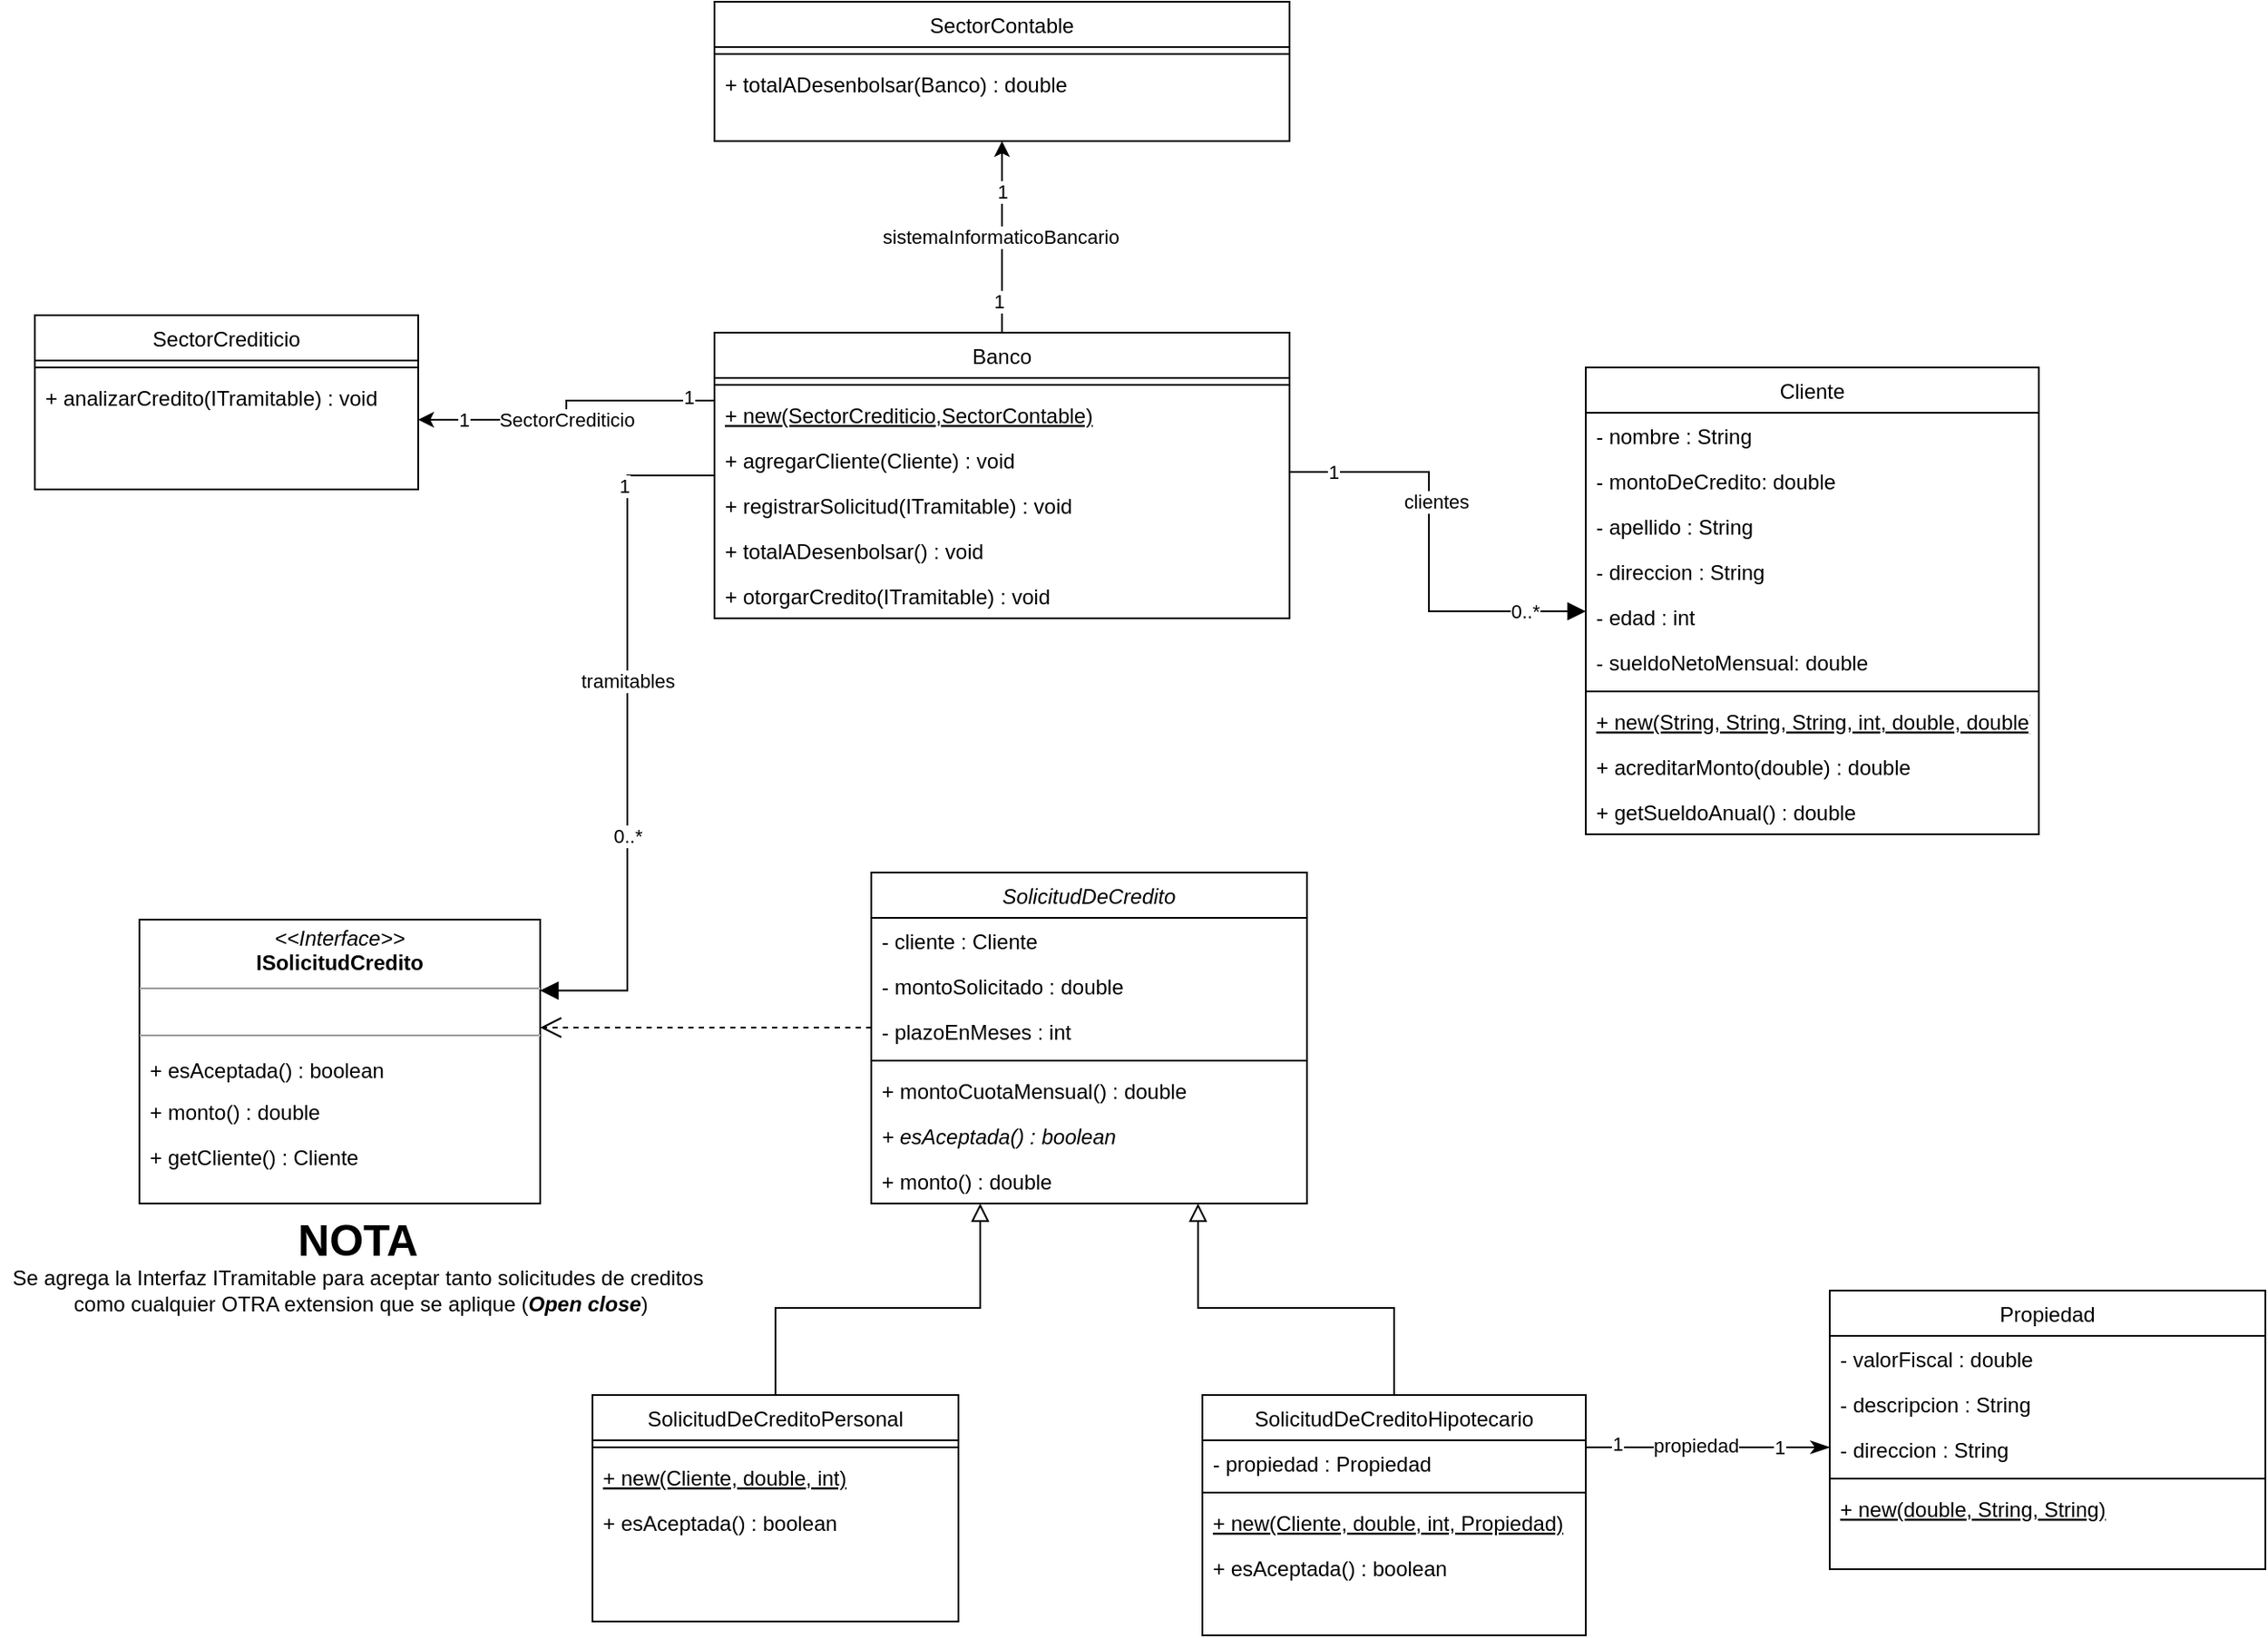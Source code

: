 <mxfile version="15.4.1" type="device"><diagram id="C5RBs43oDa-KdzZeNtuy" name="Page-1"><mxGraphModel dx="2377" dy="1878" grid="1" gridSize="10" guides="1" tooltips="1" connect="1" arrows="1" fold="1" page="1" pageScale="1" pageWidth="827" pageHeight="1169" math="0" shadow="0"><root><mxCell id="WIyWlLk6GJQsqaUBKTNV-0"/><mxCell id="WIyWlLk6GJQsqaUBKTNV-1" parent="WIyWlLk6GJQsqaUBKTNV-0"/><mxCell id="RhfNPWM5SGj-S-4atbtt-29" style="edgeStyle=orthogonalEdgeStyle;rounded=0;orthogonalLoop=1;jettySize=auto;html=1;entryX=1;entryY=0.25;entryDx=0;entryDy=0;endArrow=block;endFill=1;endSize=8;" parent="WIyWlLk6GJQsqaUBKTNV-1" source="zkfFHV4jXpPFQw0GAbJ--0" target="w6gNnjn__8g3kRJTHHwn-29" edge="1"><mxGeometry relative="1" as="geometry"/></mxCell><mxCell id="RhfNPWM5SGj-S-4atbtt-30" value="1" style="edgeLabel;html=1;align=center;verticalAlign=middle;resizable=0;points=[];" parent="RhfNPWM5SGj-S-4atbtt-29" vertex="1" connectable="0"><mxGeometry x="-0.716" y="-2" relative="1" as="geometry"><mxPoint as="offset"/></mxGeometry></mxCell><mxCell id="RhfNPWM5SGj-S-4atbtt-31" value="tramitables" style="edgeLabel;html=1;align=center;verticalAlign=middle;resizable=0;points=[];" parent="RhfNPWM5SGj-S-4atbtt-29" vertex="1" connectable="0"><mxGeometry x="-0.243" y="2" relative="1" as="geometry"><mxPoint x="-2" y="18" as="offset"/></mxGeometry></mxCell><mxCell id="RhfNPWM5SGj-S-4atbtt-32" value="0..*" style="edgeLabel;html=1;align=center;verticalAlign=middle;resizable=0;points=[];" parent="RhfNPWM5SGj-S-4atbtt-29" vertex="1" connectable="0"><mxGeometry x="0.209" relative="1" as="geometry"><mxPoint y="17" as="offset"/></mxGeometry></mxCell><mxCell id="RhfNPWM5SGj-S-4atbtt-63" style="edgeStyle=orthogonalEdgeStyle;rounded=0;orthogonalLoop=1;jettySize=auto;html=1;endArrow=block;endFill=1;endSize=8;" parent="WIyWlLk6GJQsqaUBKTNV-1" source="zkfFHV4jXpPFQw0GAbJ--0" target="RhfNPWM5SGj-S-4atbtt-8" edge="1"><mxGeometry relative="1" as="geometry"><Array as="points"><mxPoint x="400" y="160"/><mxPoint x="400" y="240"/></Array></mxGeometry></mxCell><mxCell id="RhfNPWM5SGj-S-4atbtt-64" value="1" style="edgeLabel;html=1;align=center;verticalAlign=middle;resizable=0;points=[];" parent="RhfNPWM5SGj-S-4atbtt-63" vertex="1" connectable="0"><mxGeometry x="-0.763" relative="1" as="geometry"><mxPoint x="-5" as="offset"/></mxGeometry></mxCell><mxCell id="RhfNPWM5SGj-S-4atbtt-65" value="clientes" style="edgeLabel;html=1;align=center;verticalAlign=middle;resizable=0;points=[];" parent="RhfNPWM5SGj-S-4atbtt-63" vertex="1" connectable="0"><mxGeometry x="-0.223" y="1" relative="1" as="geometry"><mxPoint x="3" as="offset"/></mxGeometry></mxCell><mxCell id="RhfNPWM5SGj-S-4atbtt-66" value="0..*" style="edgeLabel;html=1;align=center;verticalAlign=middle;resizable=0;points=[];" parent="RhfNPWM5SGj-S-4atbtt-63" vertex="1" connectable="0"><mxGeometry x="0.721" relative="1" as="geometry"><mxPoint as="offset"/></mxGeometry></mxCell><mxCell id="3gVs_pwat6JWs2JmRwic-6" style="edgeStyle=orthogonalEdgeStyle;rounded=0;orthogonalLoop=1;jettySize=auto;html=1;entryX=0.5;entryY=1;entryDx=0;entryDy=0;" parent="WIyWlLk6GJQsqaUBKTNV-1" source="zkfFHV4jXpPFQw0GAbJ--0" target="w6gNnjn__8g3kRJTHHwn-0" edge="1"><mxGeometry relative="1" as="geometry"/></mxCell><mxCell id="3gVs_pwat6JWs2JmRwic-7" value="1" style="edgeLabel;html=1;align=center;verticalAlign=middle;resizable=0;points=[];" parent="3gVs_pwat6JWs2JmRwic-6" vertex="1" connectable="0"><mxGeometry x="0.73" relative="1" as="geometry"><mxPoint y="14" as="offset"/></mxGeometry></mxCell><mxCell id="3gVs_pwat6JWs2JmRwic-8" value="1" style="edgeLabel;html=1;align=center;verticalAlign=middle;resizable=0;points=[];" parent="3gVs_pwat6JWs2JmRwic-6" vertex="1" connectable="0"><mxGeometry x="-0.67" y="2" relative="1" as="geometry"><mxPoint as="offset"/></mxGeometry></mxCell><mxCell id="3gVs_pwat6JWs2JmRwic-9" value="sistemaInformaticoBancario" style="edgeLabel;html=1;align=center;verticalAlign=middle;resizable=0;points=[];" parent="3gVs_pwat6JWs2JmRwic-6" vertex="1" connectable="0"><mxGeometry x="-0.187" y="1" relative="1" as="geometry"><mxPoint y="-11" as="offset"/></mxGeometry></mxCell><mxCell id="zkfFHV4jXpPFQw0GAbJ--0" value="Banco" style="swimlane;fontStyle=0;align=center;verticalAlign=top;childLayout=stackLayout;horizontal=1;startSize=26;horizontalStack=0;resizeParent=1;resizeLast=0;collapsible=1;marginBottom=0;rounded=0;shadow=0;strokeWidth=1;" parent="WIyWlLk6GJQsqaUBKTNV-1" vertex="1"><mxGeometry x="-10" y="80" width="330" height="164" as="geometry"><mxRectangle x="230" y="140" width="160" height="26" as="alternateBounds"/></mxGeometry></mxCell><mxCell id="zkfFHV4jXpPFQw0GAbJ--4" value="" style="line;html=1;strokeWidth=1;align=left;verticalAlign=middle;spacingTop=-1;spacingLeft=3;spacingRight=3;rotatable=0;labelPosition=right;points=[];portConstraint=eastwest;" parent="zkfFHV4jXpPFQw0GAbJ--0" vertex="1"><mxGeometry y="26" width="330" height="8" as="geometry"/></mxCell><mxCell id="RhfNPWM5SGj-S-4atbtt-50" value="+ new(SectorCrediticio,SectorContable)&#10;" style="text;align=left;verticalAlign=top;spacingLeft=4;spacingRight=4;overflow=hidden;rotatable=0;points=[[0,0.5],[1,0.5]];portConstraint=eastwest;fontStyle=4" parent="zkfFHV4jXpPFQw0GAbJ--0" vertex="1"><mxGeometry y="34" width="330" height="26" as="geometry"/></mxCell><mxCell id="zkfFHV4jXpPFQw0GAbJ--5" value="+ agregarCliente(Cliente) : void" style="text;align=left;verticalAlign=top;spacingLeft=4;spacingRight=4;overflow=hidden;rotatable=0;points=[[0,0.5],[1,0.5]];portConstraint=eastwest;" parent="zkfFHV4jXpPFQw0GAbJ--0" vertex="1"><mxGeometry y="60" width="330" height="26" as="geometry"/></mxCell><mxCell id="RhfNPWM5SGj-S-4atbtt-33" value="+ registrarSolicitud(ITramitable) : void" style="text;align=left;verticalAlign=top;spacingLeft=4;spacingRight=4;overflow=hidden;rotatable=0;points=[[0,0.5],[1,0.5]];portConstraint=eastwest;" parent="zkfFHV4jXpPFQw0GAbJ--0" vertex="1"><mxGeometry y="86" width="330" height="26" as="geometry"/></mxCell><mxCell id="3gVs_pwat6JWs2JmRwic-17" value="+ totalADesenbolsar() : void" style="text;align=left;verticalAlign=top;spacingLeft=4;spacingRight=4;overflow=hidden;rotatable=0;points=[[0,0.5],[1,0.5]];portConstraint=eastwest;" parent="zkfFHV4jXpPFQw0GAbJ--0" vertex="1"><mxGeometry y="112" width="330" height="26" as="geometry"/></mxCell><mxCell id="w6gNnjn__8g3kRJTHHwn-24" value="+ otorgarCredito(ITramitable) : void" style="text;align=left;verticalAlign=top;spacingLeft=4;spacingRight=4;overflow=hidden;rotatable=0;points=[[0,0.5],[1,0.5]];portConstraint=eastwest;" parent="zkfFHV4jXpPFQw0GAbJ--0" vertex="1"><mxGeometry y="138" width="330" height="26" as="geometry"/></mxCell><mxCell id="RhfNPWM5SGj-S-4atbtt-0" value="Cliente" style="swimlane;fontStyle=0;align=center;verticalAlign=top;childLayout=stackLayout;horizontal=1;startSize=26;horizontalStack=0;resizeParent=1;resizeLast=0;collapsible=1;marginBottom=0;rounded=0;shadow=0;strokeWidth=1;" parent="WIyWlLk6GJQsqaUBKTNV-1" vertex="1"><mxGeometry x="490" y="100" width="260" height="268" as="geometry"><mxRectangle x="230" y="140" width="160" height="26" as="alternateBounds"/></mxGeometry></mxCell><mxCell id="RhfNPWM5SGj-S-4atbtt-1" value="- nombre : String" style="text;align=left;verticalAlign=top;spacingLeft=4;spacingRight=4;overflow=hidden;rotatable=0;points=[[0,0.5],[1,0.5]];portConstraint=eastwest;" parent="RhfNPWM5SGj-S-4atbtt-0" vertex="1"><mxGeometry y="26" width="260" height="26" as="geometry"/></mxCell><mxCell id="w6gNnjn__8g3kRJTHHwn-25" value="- montoDeCredito: double" style="text;align=left;verticalAlign=top;spacingLeft=4;spacingRight=4;overflow=hidden;rotatable=0;points=[[0,0.5],[1,0.5]];portConstraint=eastwest;" parent="RhfNPWM5SGj-S-4atbtt-0" vertex="1"><mxGeometry y="52" width="260" height="26" as="geometry"/></mxCell><mxCell id="RhfNPWM5SGj-S-4atbtt-2" value="- apellido : String" style="text;align=left;verticalAlign=top;spacingLeft=4;spacingRight=4;overflow=hidden;rotatable=0;points=[[0,0.5],[1,0.5]];portConstraint=eastwest;rounded=0;shadow=0;html=0;" parent="RhfNPWM5SGj-S-4atbtt-0" vertex="1"><mxGeometry y="78" width="260" height="26" as="geometry"/></mxCell><mxCell id="RhfNPWM5SGj-S-4atbtt-3" value="- direccion : String" style="text;align=left;verticalAlign=top;spacingLeft=4;spacingRight=4;overflow=hidden;rotatable=0;points=[[0,0.5],[1,0.5]];portConstraint=eastwest;rounded=0;shadow=0;html=0;" parent="RhfNPWM5SGj-S-4atbtt-0" vertex="1"><mxGeometry y="104" width="260" height="26" as="geometry"/></mxCell><mxCell id="RhfNPWM5SGj-S-4atbtt-8" value="- edad : int" style="text;align=left;verticalAlign=top;spacingLeft=4;spacingRight=4;overflow=hidden;rotatable=0;points=[[0,0.5],[1,0.5]];portConstraint=eastwest;rounded=0;shadow=0;html=0;" parent="RhfNPWM5SGj-S-4atbtt-0" vertex="1"><mxGeometry y="130" width="260" height="26" as="geometry"/></mxCell><mxCell id="RhfNPWM5SGj-S-4atbtt-6" value="- sueldoNetoMensual: double" style="text;align=left;verticalAlign=top;spacingLeft=4;spacingRight=4;overflow=hidden;rotatable=0;points=[[0,0.5],[1,0.5]];portConstraint=eastwest;rounded=0;shadow=0;html=0;" parent="RhfNPWM5SGj-S-4atbtt-0" vertex="1"><mxGeometry y="156" width="260" height="26" as="geometry"/></mxCell><mxCell id="RhfNPWM5SGj-S-4atbtt-4" value="" style="line;html=1;strokeWidth=1;align=left;verticalAlign=middle;spacingTop=-1;spacingLeft=3;spacingRight=3;rotatable=0;labelPosition=right;points=[];portConstraint=eastwest;" parent="RhfNPWM5SGj-S-4atbtt-0" vertex="1"><mxGeometry y="182" width="260" height="8" as="geometry"/></mxCell><mxCell id="RhfNPWM5SGj-S-4atbtt-43" value="+ new(String, String, String, int, double, double)" style="text;align=left;verticalAlign=top;spacingLeft=4;spacingRight=4;overflow=hidden;rotatable=0;points=[[0,0.5],[1,0.5]];portConstraint=eastwest;fontStyle=4" parent="RhfNPWM5SGj-S-4atbtt-0" vertex="1"><mxGeometry y="190" width="260" height="26" as="geometry"/></mxCell><mxCell id="w6gNnjn__8g3kRJTHHwn-27" value="+ acreditarMonto(double) : double" style="text;align=left;verticalAlign=top;spacingLeft=4;spacingRight=4;overflow=hidden;rotatable=0;points=[[0,0.5],[1,0.5]];portConstraint=eastwest;" parent="RhfNPWM5SGj-S-4atbtt-0" vertex="1"><mxGeometry y="216" width="260" height="26" as="geometry"/></mxCell><mxCell id="w6gNnjn__8g3kRJTHHwn-28" value="+ getSueldoAnual() : double" style="text;align=left;verticalAlign=top;spacingLeft=4;spacingRight=4;overflow=hidden;rotatable=0;points=[[0,0.5],[1,0.5]];portConstraint=eastwest;" parent="RhfNPWM5SGj-S-4atbtt-0" vertex="1"><mxGeometry y="242" width="260" height="26" as="geometry"/></mxCell><mxCell id="w6gNnjn__8g3kRJTHHwn-57" style="edgeStyle=orthogonalEdgeStyle;rounded=0;orthogonalLoop=1;jettySize=auto;html=1;endArrow=open;endFill=0;endSize=10;dashed=1;" parent="WIyWlLk6GJQsqaUBKTNV-1" source="RhfNPWM5SGj-S-4atbtt-13" target="w6gNnjn__8g3kRJTHHwn-29" edge="1"><mxGeometry relative="1" as="geometry"><Array as="points"><mxPoint x="10" y="479"/><mxPoint x="10" y="479"/></Array></mxGeometry></mxCell><mxCell id="RhfNPWM5SGj-S-4atbtt-13" value="SolicitudDeCredito" style="swimlane;fontStyle=2;align=center;verticalAlign=top;childLayout=stackLayout;horizontal=1;startSize=26;horizontalStack=0;resizeParent=1;resizeLast=0;collapsible=1;marginBottom=0;rounded=0;shadow=0;strokeWidth=1;" parent="WIyWlLk6GJQsqaUBKTNV-1" vertex="1"><mxGeometry x="80" y="390" width="250" height="190" as="geometry"><mxRectangle x="230" y="140" width="160" height="26" as="alternateBounds"/></mxGeometry></mxCell><mxCell id="RhfNPWM5SGj-S-4atbtt-14" value="- cliente : Cliente" style="text;align=left;verticalAlign=top;spacingLeft=4;spacingRight=4;overflow=hidden;rotatable=0;points=[[0,0.5],[1,0.5]];portConstraint=eastwest;" parent="RhfNPWM5SGj-S-4atbtt-13" vertex="1"><mxGeometry y="26" width="250" height="26" as="geometry"/></mxCell><mxCell id="RhfNPWM5SGj-S-4atbtt-52" value="- montoSolicitado : double" style="text;align=left;verticalAlign=top;spacingLeft=4;spacingRight=4;overflow=hidden;rotatable=0;points=[[0,0.5],[1,0.5]];portConstraint=eastwest;" parent="RhfNPWM5SGj-S-4atbtt-13" vertex="1"><mxGeometry y="52" width="250" height="26" as="geometry"/></mxCell><mxCell id="RhfNPWM5SGj-S-4atbtt-53" value="- plazoEnMeses : int" style="text;align=left;verticalAlign=top;spacingLeft=4;spacingRight=4;overflow=hidden;rotatable=0;points=[[0,0.5],[1,0.5]];portConstraint=eastwest;" parent="RhfNPWM5SGj-S-4atbtt-13" vertex="1"><mxGeometry y="78" width="250" height="26" as="geometry"/></mxCell><mxCell id="RhfNPWM5SGj-S-4atbtt-15" value="" style="line;html=1;strokeWidth=1;align=left;verticalAlign=middle;spacingTop=-1;spacingLeft=3;spacingRight=3;rotatable=0;labelPosition=right;points=[];portConstraint=eastwest;" parent="RhfNPWM5SGj-S-4atbtt-13" vertex="1"><mxGeometry y="104" width="250" height="8" as="geometry"/></mxCell><mxCell id="RhfNPWM5SGj-S-4atbtt-54" value="+ montoCuotaMensual() : double" style="text;align=left;verticalAlign=top;spacingLeft=4;spacingRight=4;overflow=hidden;rotatable=0;points=[[0,0.5],[1,0.5]];portConstraint=eastwest;" parent="RhfNPWM5SGj-S-4atbtt-13" vertex="1"><mxGeometry y="112" width="250" height="26" as="geometry"/></mxCell><mxCell id="RhfNPWM5SGj-S-4atbtt-71" value="+ esAceptada() : boolean" style="text;align=left;verticalAlign=top;spacingLeft=4;spacingRight=4;overflow=hidden;rotatable=0;points=[[0,0.5],[1,0.5]];portConstraint=eastwest;fontStyle=2" parent="RhfNPWM5SGj-S-4atbtt-13" vertex="1"><mxGeometry y="138" width="250" height="26" as="geometry"/></mxCell><mxCell id="w6gNnjn__8g3kRJTHHwn-66" value="+ monto() : double" style="text;align=left;verticalAlign=top;spacingLeft=4;spacingRight=4;overflow=hidden;rotatable=0;points=[[0,0.5],[1,0.5]];portConstraint=eastwest;fontStyle=0" parent="RhfNPWM5SGj-S-4atbtt-13" vertex="1"><mxGeometry y="164" width="250" height="26" as="geometry"/></mxCell><mxCell id="RhfNPWM5SGj-S-4atbtt-25" style="edgeStyle=orthogonalEdgeStyle;rounded=0;orthogonalLoop=1;jettySize=auto;html=1;entryX=0.25;entryY=1;entryDx=0;entryDy=0;endArrow=block;endFill=0;endSize=8;" parent="WIyWlLk6GJQsqaUBKTNV-1" source="RhfNPWM5SGj-S-4atbtt-17" target="RhfNPWM5SGj-S-4atbtt-13" edge="1"><mxGeometry relative="1" as="geometry"><Array as="points"><mxPoint x="25" y="640"/><mxPoint x="143" y="640"/></Array></mxGeometry></mxCell><mxCell id="RhfNPWM5SGj-S-4atbtt-17" value="SolicitudDeCreditoPersonal" style="swimlane;fontStyle=0;align=center;verticalAlign=top;childLayout=stackLayout;horizontal=1;startSize=26;horizontalStack=0;resizeParent=1;resizeLast=0;collapsible=1;marginBottom=0;rounded=0;shadow=0;strokeWidth=1;" parent="WIyWlLk6GJQsqaUBKTNV-1" vertex="1"><mxGeometry x="-80" y="690" width="210" height="130" as="geometry"><mxRectangle x="230" y="140" width="160" height="26" as="alternateBounds"/></mxGeometry></mxCell><mxCell id="RhfNPWM5SGj-S-4atbtt-19" value="" style="line;html=1;strokeWidth=1;align=left;verticalAlign=middle;spacingTop=-1;spacingLeft=3;spacingRight=3;rotatable=0;labelPosition=right;points=[];portConstraint=eastwest;" parent="RhfNPWM5SGj-S-4atbtt-17" vertex="1"><mxGeometry y="26" width="210" height="8" as="geometry"/></mxCell><mxCell id="RhfNPWM5SGj-S-4atbtt-49" value="+ new(Cliente, double, int)" style="text;align=left;verticalAlign=top;spacingLeft=4;spacingRight=4;overflow=hidden;rotatable=0;points=[[0,0.5],[1,0.5]];portConstraint=eastwest;fontStyle=4" parent="RhfNPWM5SGj-S-4atbtt-17" vertex="1"><mxGeometry y="34" width="210" height="26" as="geometry"/></mxCell><mxCell id="RhfNPWM5SGj-S-4atbtt-72" value="+ esAceptada() : boolean" style="text;align=left;verticalAlign=top;spacingLeft=4;spacingRight=4;overflow=hidden;rotatable=0;points=[[0,0.5],[1,0.5]];portConstraint=eastwest;fontStyle=0" parent="RhfNPWM5SGj-S-4atbtt-17" vertex="1"><mxGeometry y="60" width="210" height="26" as="geometry"/></mxCell><mxCell id="RhfNPWM5SGj-S-4atbtt-26" style="edgeStyle=orthogonalEdgeStyle;rounded=0;orthogonalLoop=1;jettySize=auto;html=1;entryX=0.75;entryY=1;entryDx=0;entryDy=0;endArrow=block;endFill=0;endSize=8;" parent="WIyWlLk6GJQsqaUBKTNV-1" source="RhfNPWM5SGj-S-4atbtt-21" target="RhfNPWM5SGj-S-4atbtt-13" edge="1"><mxGeometry relative="1" as="geometry"><Array as="points"><mxPoint x="380" y="640"/><mxPoint x="268" y="640"/></Array></mxGeometry></mxCell><mxCell id="RhfNPWM5SGj-S-4atbtt-84" style="edgeStyle=orthogonalEdgeStyle;rounded=0;orthogonalLoop=1;jettySize=auto;html=1;endArrow=classicThin;endFill=1;endSize=8;" parent="WIyWlLk6GJQsqaUBKTNV-1" source="RhfNPWM5SGj-S-4atbtt-21" target="RhfNPWM5SGj-S-4atbtt-82" edge="1"><mxGeometry relative="1" as="geometry"><Array as="points"><mxPoint x="510" y="720"/><mxPoint x="510" y="720"/></Array></mxGeometry></mxCell><mxCell id="RhfNPWM5SGj-S-4atbtt-85" value="1" style="edgeLabel;html=1;align=center;verticalAlign=middle;resizable=0;points=[];" parent="RhfNPWM5SGj-S-4atbtt-84" vertex="1" connectable="0"><mxGeometry x="-0.699" y="2" relative="1" as="geometry"><mxPoint x="-3" as="offset"/></mxGeometry></mxCell><mxCell id="RhfNPWM5SGj-S-4atbtt-86" value="1" style="edgeLabel;html=1;align=center;verticalAlign=middle;resizable=0;points=[];" parent="RhfNPWM5SGj-S-4atbtt-84" vertex="1" connectable="0"><mxGeometry x="0.746" relative="1" as="geometry"><mxPoint x="-11" as="offset"/></mxGeometry></mxCell><mxCell id="RhfNPWM5SGj-S-4atbtt-87" value="propiedad" style="edgeLabel;html=1;align=center;verticalAlign=middle;resizable=0;points=[];" parent="RhfNPWM5SGj-S-4atbtt-84" vertex="1" connectable="0"><mxGeometry x="0.301" y="2" relative="1" as="geometry"><mxPoint x="-28" y="1" as="offset"/></mxGeometry></mxCell><mxCell id="RhfNPWM5SGj-S-4atbtt-21" value="SolicitudDeCreditoHipotecario" style="swimlane;fontStyle=0;align=center;verticalAlign=top;childLayout=stackLayout;horizontal=1;startSize=26;horizontalStack=0;resizeParent=1;resizeLast=0;collapsible=1;marginBottom=0;rounded=0;shadow=0;strokeWidth=1;" parent="WIyWlLk6GJQsqaUBKTNV-1" vertex="1"><mxGeometry x="270" y="690" width="220" height="138" as="geometry"><mxRectangle x="230" y="140" width="160" height="26" as="alternateBounds"/></mxGeometry></mxCell><mxCell id="RhfNPWM5SGj-S-4atbtt-22" value="- propiedad : Propiedad" style="text;align=left;verticalAlign=top;spacingLeft=4;spacingRight=4;overflow=hidden;rotatable=0;points=[[0,0.5],[1,0.5]];portConstraint=eastwest;" parent="RhfNPWM5SGj-S-4atbtt-21" vertex="1"><mxGeometry y="26" width="220" height="26" as="geometry"/></mxCell><mxCell id="RhfNPWM5SGj-S-4atbtt-23" value="" style="line;html=1;strokeWidth=1;align=left;verticalAlign=middle;spacingTop=-1;spacingLeft=3;spacingRight=3;rotatable=0;labelPosition=right;points=[];portConstraint=eastwest;" parent="RhfNPWM5SGj-S-4atbtt-21" vertex="1"><mxGeometry y="52" width="220" height="8" as="geometry"/></mxCell><mxCell id="RhfNPWM5SGj-S-4atbtt-44" value="+ new(Cliente, double, int, Propiedad)" style="text;align=left;verticalAlign=top;spacingLeft=4;spacingRight=4;overflow=hidden;rotatable=0;points=[[0,0.5],[1,0.5]];portConstraint=eastwest;fontStyle=4" parent="RhfNPWM5SGj-S-4atbtt-21" vertex="1"><mxGeometry y="60" width="220" height="26" as="geometry"/></mxCell><mxCell id="RhfNPWM5SGj-S-4atbtt-73" value="+ esAceptada() : boolean" style="text;align=left;verticalAlign=top;spacingLeft=4;spacingRight=4;overflow=hidden;rotatable=0;points=[[0,0.5],[1,0.5]];portConstraint=eastwest;fontStyle=0" parent="RhfNPWM5SGj-S-4atbtt-21" vertex="1"><mxGeometry y="86" width="220" height="26" as="geometry"/></mxCell><mxCell id="RhfNPWM5SGj-S-4atbtt-74" value="Propiedad" style="swimlane;fontStyle=0;align=center;verticalAlign=top;childLayout=stackLayout;horizontal=1;startSize=26;horizontalStack=0;resizeParent=1;resizeLast=0;collapsible=1;marginBottom=0;rounded=0;shadow=0;strokeWidth=1;" parent="WIyWlLk6GJQsqaUBKTNV-1" vertex="1"><mxGeometry x="630" y="630" width="250" height="160" as="geometry"><mxRectangle x="230" y="140" width="160" height="26" as="alternateBounds"/></mxGeometry></mxCell><mxCell id="RhfNPWM5SGj-S-4atbtt-77" value="- valorFiscal : double" style="text;align=left;verticalAlign=top;spacingLeft=4;spacingRight=4;overflow=hidden;rotatable=0;points=[[0,0.5],[1,0.5]];portConstraint=eastwest;" parent="RhfNPWM5SGj-S-4atbtt-74" vertex="1"><mxGeometry y="26" width="250" height="26" as="geometry"/></mxCell><mxCell id="RhfNPWM5SGj-S-4atbtt-81" value="- descripcion : String" style="text;align=left;verticalAlign=top;spacingLeft=4;spacingRight=4;overflow=hidden;rotatable=0;points=[[0,0.5],[1,0.5]];portConstraint=eastwest;" parent="RhfNPWM5SGj-S-4atbtt-74" vertex="1"><mxGeometry y="52" width="250" height="26" as="geometry"/></mxCell><mxCell id="RhfNPWM5SGj-S-4atbtt-82" value="- direccion : String" style="text;align=left;verticalAlign=top;spacingLeft=4;spacingRight=4;overflow=hidden;rotatable=0;points=[[0,0.5],[1,0.5]];portConstraint=eastwest;" parent="RhfNPWM5SGj-S-4atbtt-74" vertex="1"><mxGeometry y="78" width="250" height="26" as="geometry"/></mxCell><mxCell id="RhfNPWM5SGj-S-4atbtt-78" value="" style="line;html=1;strokeWidth=1;align=left;verticalAlign=middle;spacingTop=-1;spacingLeft=3;spacingRight=3;rotatable=0;labelPosition=right;points=[];portConstraint=eastwest;" parent="RhfNPWM5SGj-S-4atbtt-74" vertex="1"><mxGeometry y="104" width="250" height="8" as="geometry"/></mxCell><mxCell id="RhfNPWM5SGj-S-4atbtt-83" value="+ new(double, String, String)" style="text;align=left;verticalAlign=top;spacingLeft=4;spacingRight=4;overflow=hidden;rotatable=0;points=[[0,0.5],[1,0.5]];portConstraint=eastwest;fontStyle=4" parent="RhfNPWM5SGj-S-4atbtt-74" vertex="1"><mxGeometry y="112" width="250" height="26" as="geometry"/></mxCell><mxCell id="w6gNnjn__8g3kRJTHHwn-8" style="edgeStyle=orthogonalEdgeStyle;rounded=0;orthogonalLoop=1;jettySize=auto;html=1;entryX=0.5;entryY=1;entryDx=0;entryDy=0;dashed=1;endArrow=open;endFill=0;endSize=10;" parent="WIyWlLk6GJQsqaUBKTNV-1" edge="1"><mxGeometry relative="1" as="geometry"><mxPoint x="-220" y="90" as="sourcePoint"/></mxGeometry></mxCell><mxCell id="w6gNnjn__8g3kRJTHHwn-0" value="SectorContable" style="swimlane;fontStyle=0;align=center;verticalAlign=top;childLayout=stackLayout;horizontal=1;startSize=26;horizontalStack=0;resizeParent=1;resizeLast=0;collapsible=1;marginBottom=0;rounded=0;shadow=0;strokeWidth=1;" parent="WIyWlLk6GJQsqaUBKTNV-1" vertex="1"><mxGeometry x="-10" y="-110" width="330" height="80" as="geometry"><mxRectangle x="-10" y="-180" width="160" height="26" as="alternateBounds"/></mxGeometry></mxCell><mxCell id="w6gNnjn__8g3kRJTHHwn-1" value="" style="line;html=1;strokeWidth=1;align=left;verticalAlign=middle;spacingTop=-1;spacingLeft=3;spacingRight=3;rotatable=0;labelPosition=right;points=[];portConstraint=eastwest;" parent="w6gNnjn__8g3kRJTHHwn-0" vertex="1"><mxGeometry y="26" width="330" height="8" as="geometry"/></mxCell><mxCell id="w6gNnjn__8g3kRJTHHwn-3" value="+ totalADesenbolsar(Banco) : double" style="text;align=left;verticalAlign=top;spacingLeft=4;spacingRight=4;overflow=hidden;rotatable=0;points=[[0,0.5],[1,0.5]];portConstraint=eastwest;" parent="w6gNnjn__8g3kRJTHHwn-0" vertex="1"><mxGeometry y="34" width="330" height="26" as="geometry"/></mxCell><mxCell id="w6gNnjn__8g3kRJTHHwn-15" style="edgeStyle=orthogonalEdgeStyle;rounded=0;orthogonalLoop=1;jettySize=auto;html=1;entryX=0.25;entryY=1;entryDx=0;entryDy=0;endArrow=block;endFill=0;endSize=10;" parent="WIyWlLk6GJQsqaUBKTNV-1" edge="1"><mxGeometry relative="1" as="geometry"><mxPoint x="-285" y="240" as="targetPoint"/></mxGeometry></mxCell><mxCell id="w6gNnjn__8g3kRJTHHwn-22" style="edgeStyle=orthogonalEdgeStyle;rounded=0;orthogonalLoop=1;jettySize=auto;html=1;entryX=0.75;entryY=1;entryDx=0;entryDy=0;endArrow=block;endFill=0;endSize=10;" parent="WIyWlLk6GJQsqaUBKTNV-1" edge="1"><mxGeometry relative="1" as="geometry"><mxPoint x="-155" y="240" as="targetPoint"/></mxGeometry></mxCell><mxCell id="w6gNnjn__8g3kRJTHHwn-29" value="&lt;p style=&quot;margin: 0px ; margin-top: 4px ; text-align: center&quot;&gt;&lt;i&gt;&amp;lt;&amp;lt;Interface&amp;gt;&amp;gt;&lt;/i&gt;&lt;br&gt;&lt;b&gt;ISolicitudCredito&lt;/b&gt;&lt;/p&gt;&lt;hr size=&quot;1&quot;&gt;&lt;p style=&quot;margin: 0px ; margin-left: 4px&quot;&gt;&lt;br&gt;&lt;/p&gt;&lt;hr size=&quot;1&quot;&gt;&lt;p style=&quot;margin: 0px ; margin-left: 4px&quot;&gt;&lt;br&gt;&lt;/p&gt;" style="verticalAlign=top;align=left;overflow=fill;fontSize=12;fontFamily=Helvetica;html=1;" parent="WIyWlLk6GJQsqaUBKTNV-1" vertex="1"><mxGeometry x="-340" y="417" width="230" height="163" as="geometry"/></mxCell><mxCell id="w6gNnjn__8g3kRJTHHwn-34" value="SectorCrediticio" style="swimlane;fontStyle=0;align=center;verticalAlign=top;childLayout=stackLayout;horizontal=1;startSize=26;horizontalStack=0;resizeParent=1;resizeLast=0;collapsible=1;marginBottom=0;rounded=0;shadow=0;strokeWidth=1;" parent="WIyWlLk6GJQsqaUBKTNV-1" vertex="1"><mxGeometry x="-400" y="70" width="220" height="100" as="geometry"><mxRectangle x="230" y="140" width="160" height="26" as="alternateBounds"/></mxGeometry></mxCell><mxCell id="w6gNnjn__8g3kRJTHHwn-35" value="" style="line;html=1;strokeWidth=1;align=left;verticalAlign=middle;spacingTop=-1;spacingLeft=3;spacingRight=3;rotatable=0;labelPosition=right;points=[];portConstraint=eastwest;" parent="w6gNnjn__8g3kRJTHHwn-34" vertex="1"><mxGeometry y="26" width="220" height="8" as="geometry"/></mxCell><mxCell id="w6gNnjn__8g3kRJTHHwn-39" value="+ analizarCredito(ITramitable) : void" style="text;align=left;verticalAlign=top;spacingLeft=4;spacingRight=4;overflow=hidden;rotatable=0;points=[[0,0.5],[1,0.5]];portConstraint=eastwest;" parent="w6gNnjn__8g3kRJTHHwn-34" vertex="1"><mxGeometry y="34" width="220" height="26" as="geometry"/></mxCell><mxCell id="w6gNnjn__8g3kRJTHHwn-56" value="+ esAceptada() : boolean" style="text;align=left;verticalAlign=top;spacingLeft=4;spacingRight=4;overflow=hidden;rotatable=0;points=[[0,0.5],[1,0.5]];portConstraint=eastwest;fontStyle=0" parent="WIyWlLk6GJQsqaUBKTNV-1" vertex="1"><mxGeometry x="-340" y="490" width="250" height="26" as="geometry"/></mxCell><mxCell id="w6gNnjn__8g3kRJTHHwn-58" value="&lt;b&gt;&lt;font style=&quot;font-size: 25px&quot;&gt;NOTA &lt;br&gt;&lt;/font&gt;&lt;/b&gt;Se agrega la Interfaz ITramitable para aceptar tanto solicitudes de creditos&lt;br&gt;&amp;nbsp;como cualquier OTRA extension que se aplique (&lt;b&gt;&lt;i&gt;Open close&lt;/i&gt;&lt;/b&gt;)" style="text;html=1;align=center;verticalAlign=middle;resizable=0;points=[];autosize=1;strokeColor=none;fillColor=none;" parent="WIyWlLk6GJQsqaUBKTNV-1" vertex="1"><mxGeometry x="-420" y="590" width="410" height="50" as="geometry"/></mxCell><mxCell id="w6gNnjn__8g3kRJTHHwn-65" value="+ monto() : double" style="text;align=left;verticalAlign=top;spacingLeft=4;spacingRight=4;overflow=hidden;rotatable=0;points=[[0,0.5],[1,0.5]];portConstraint=eastwest;fontStyle=0" parent="WIyWlLk6GJQsqaUBKTNV-1" vertex="1"><mxGeometry x="-340" y="514" width="250" height="26" as="geometry"/></mxCell><mxCell id="3gVs_pwat6JWs2JmRwic-0" value="+ getCliente() : Cliente" style="text;align=left;verticalAlign=top;spacingLeft=4;spacingRight=4;overflow=hidden;rotatable=0;points=[[0,0.5],[1,0.5]];portConstraint=eastwest;fontStyle=0" parent="WIyWlLk6GJQsqaUBKTNV-1" vertex="1"><mxGeometry x="-340" y="540" width="250" height="26" as="geometry"/></mxCell><mxCell id="3gVs_pwat6JWs2JmRwic-13" style="edgeStyle=orthogonalEdgeStyle;rounded=0;orthogonalLoop=1;jettySize=auto;html=1;" parent="WIyWlLk6GJQsqaUBKTNV-1" target="w6gNnjn__8g3kRJTHHwn-39" edge="1"><mxGeometry relative="1" as="geometry"><mxPoint x="-10" y="119" as="sourcePoint"/><Array as="points"><mxPoint x="-95" y="119"/><mxPoint x="-95" y="130"/></Array></mxGeometry></mxCell><mxCell id="3gVs_pwat6JWs2JmRwic-14" value="1" style="edgeLabel;html=1;align=center;verticalAlign=middle;resizable=0;points=[];" parent="3gVs_pwat6JWs2JmRwic-13" vertex="1" connectable="0"><mxGeometry x="0.715" relative="1" as="geometry"><mxPoint as="offset"/></mxGeometry></mxCell><mxCell id="3gVs_pwat6JWs2JmRwic-15" value="1" style="edgeLabel;html=1;align=center;verticalAlign=middle;resizable=0;points=[];" parent="3gVs_pwat6JWs2JmRwic-13" vertex="1" connectable="0"><mxGeometry x="-0.836" y="-2" relative="1" as="geometry"><mxPoint as="offset"/></mxGeometry></mxCell><mxCell id="3gVs_pwat6JWs2JmRwic-16" value="SectorCrediticio" style="edgeLabel;html=1;align=center;verticalAlign=middle;resizable=0;points=[];" parent="3gVs_pwat6JWs2JmRwic-13" vertex="1" connectable="0"><mxGeometry x="-0.24" y="-4" relative="1" as="geometry"><mxPoint x="-16" y="15" as="offset"/></mxGeometry></mxCell></root></mxGraphModel></diagram></mxfile>